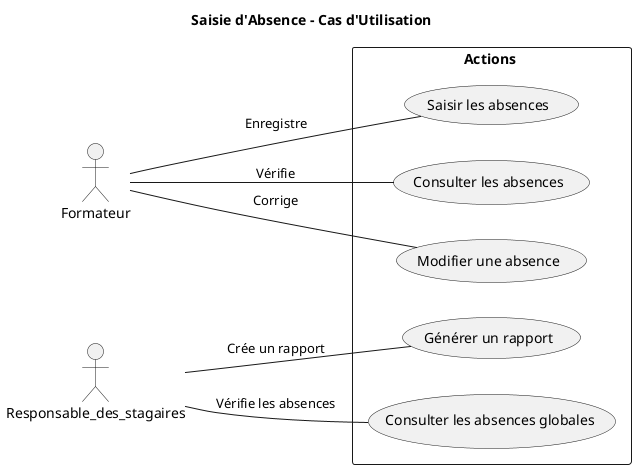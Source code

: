@startuml
title Saisie d'Absence - Cas d'Utilisation
left to right direction
actor Formateur as U
actor Responsable_des_stagaires as A

rectangle "Actions " {
    usecase UC1 as "Saisir les absences"
    usecase UC2 as "Consulter les absences"
    usecase UC3 as "Modifier une absence"
    usecase UC4 as "Générer un rapport"
    usecase UC5 as "Consulter les absences globales"
}

U -- UC1 : "Enregistre"
U -- UC2 : "Vérifie"
U -- UC3 : "Corrige"

A -- UC5 : "Vérifie les absences"
A -- UC4 : "Crée un rapport"

@enduml

